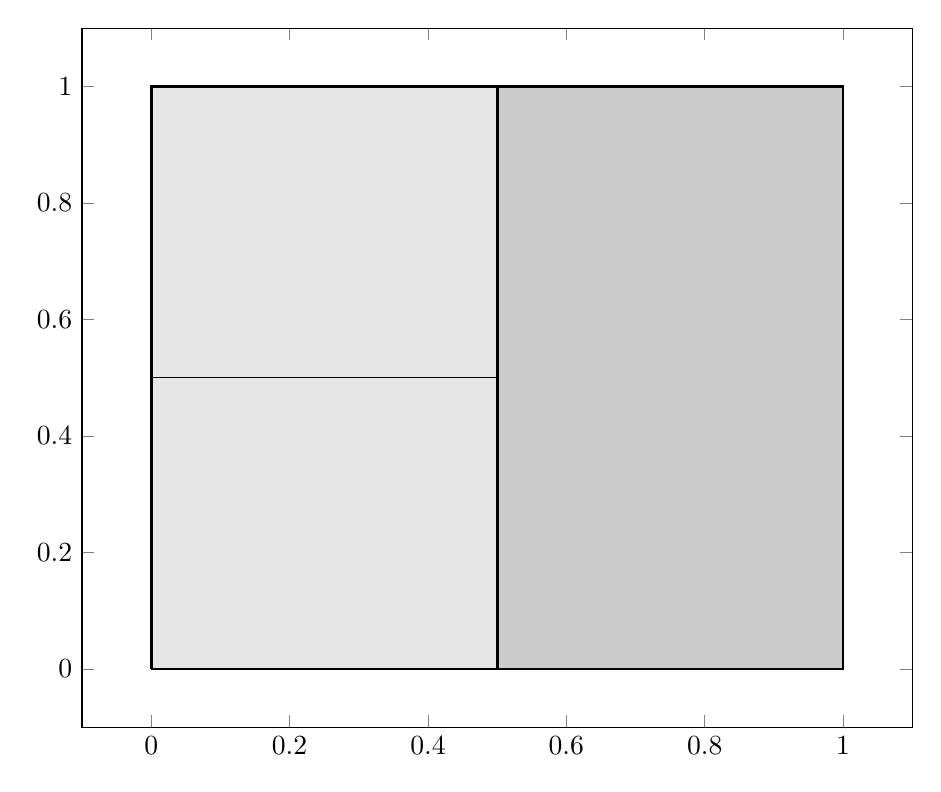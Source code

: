 \begin{tikzpicture}%
\begin{axis}[width=1\textwidth]%
\addplot[fill=gray!20,line width=1pt] coordinates {%
(0.0,0.0)%
(0.0,0.03)%
(0.0,0.059)%
(0.0,0.086)%
(0.0,0.113)%
(0.0,0.139)%
(0.0,0.163)%
(0.0,0.187)%
(0.0,0.209)%
(0.0,0.231)%
(0.0,0.252)%
(0.0,0.272)%
(0.0,0.292)%
(0.0,0.311)%
(0.0,0.329)%
(0.0,0.347)%
(0.0,0.365)%
(0.0,0.382)%
(0.0,0.398)%
(0.0,0.414)%
(0.0,0.43)%
(0.0,0.446)%
(0.0,0.462)%
(0.0,0.477)%
(0.0,0.492)%
(0.0,0.508)%
(0.0,0.523)%
(0.0,0.538)%
(0.0,0.554)%
(0.0,0.57)%
(0.0,0.586)%
(0.0,0.602)%
(0.0,0.618)%
(0.0,0.635)%
(0.0,0.653)%
(0.0,0.671)%
(0.0,0.689)%
(0.0,0.708)%
(0.0,0.728)%
(0.0,0.748)%
(0.0,0.769)%
(0.0,0.791)%
(0.0,0.813)%
(0.0,0.837)%
(0.0,0.861)%
(0.0,0.887)%
(0.0,0.914)%
(0.0,0.941)%
(0.0,0.97)%
(0.0,1.0)%
(0.0,1.0)%
(0.012,1.0)%
(0.024,1.0)%
(0.037,1.0)%
(0.049,1.0)%
(0.061,1.0)%
(0.073,1.0)%
(0.085,1.0)%
(0.098,1.0)%
(0.11,1.0)%
(0.122,1.0)%
(0.134,1.0)%
(0.145,1.0)%
(0.157,1.0)%
(0.169,1.0)%
(0.181,1.0)%
(0.192,1.0)%
(0.204,1.0)%
(0.215,1.0)%
(0.227,1.0)%
(0.238,1.0)%
(0.249,1.0)%
(0.26,1.0)%
(0.271,1.0)%
(0.282,1.0)%
(0.293,1.0)%
(0.303,1.0)%
(0.314,1.0)%
(0.324,1.0)%
(0.334,1.0)%
(0.344,1.0)%
(0.354,1.0)%
(0.364,1.0)%
(0.374,1.0)%
(0.383,1.0)%
(0.392,1.0)%
(0.401,1.0)%
(0.41,1.0)%
(0.419,1.0)%
(0.427,1.0)%
(0.435,1.0)%
(0.443,1.0)%
(0.451,1.0)%
(0.459,1.0)%
(0.466,1.0)%
(0.474,1.0)%
(0.481,1.0)%
(0.487,1.0)%
(0.494,1.0)%
(0.5,1.0)%
(0.5,1.0)%
(0.5,0.97)%
(0.5,0.941)%
(0.5,0.914)%
(0.5,0.887)%
(0.5,0.861)%
(0.5,0.837)%
(0.5,0.813)%
(0.5,0.791)%
(0.5,0.769)%
(0.5,0.748)%
(0.5,0.728)%
(0.5,0.708)%
(0.5,0.689)%
(0.5,0.671)%
(0.5,0.653)%
(0.5,0.635)%
(0.5,0.618)%
(0.5,0.602)%
(0.5,0.586)%
(0.5,0.57)%
(0.5,0.554)%
(0.5,0.538)%
(0.5,0.523)%
(0.5,0.508)%
(0.5,0.492)%
(0.5,0.477)%
(0.5,0.462)%
(0.5,0.446)%
(0.5,0.43)%
(0.5,0.414)%
(0.5,0.398)%
(0.5,0.382)%
(0.5,0.365)%
(0.5,0.347)%
(0.5,0.329)%
(0.5,0.311)%
(0.5,0.292)%
(0.5,0.272)%
(0.5,0.252)%
(0.5,0.231)%
(0.5,0.209)%
(0.5,0.187)%
(0.5,0.163)%
(0.5,0.139)%
(0.5,0.113)%
(0.5,0.086)%
(0.5,0.059)%
(0.5,0.03)%
(0.5,0.0)%
(0.5,0.0)%
(0.494,0.0)%
(0.487,0.0)%
(0.481,0.0)%
(0.474,0.0)%
(0.466,0.0)%
(0.459,0.0)%
(0.451,0.0)%
(0.443,0.0)%
(0.435,0.0)%
(0.427,0.0)%
(0.419,0.0)%
(0.41,0.0)%
(0.401,0.0)%
(0.392,0.0)%
(0.383,0.0)%
(0.374,0.0)%
(0.364,0.0)%
(0.354,0.0)%
(0.344,0.0)%
(0.334,0.0)%
(0.324,0.0)%
(0.314,0.0)%
(0.303,0.0)%
(0.293,0.0)%
(0.282,0.0)%
(0.271,0.0)%
(0.26,0.0)%
(0.249,0.0)%
(0.238,0.0)%
(0.227,0.0)%
(0.215,0.0)%
(0.204,0.0)%
(0.192,0.0)%
(0.181,0.0)%
(0.169,0.0)%
(0.157,0.0)%
(0.145,0.0)%
(0.134,0.0)%
(0.122,0.0)%
(0.11,0.0)%
(0.098,0.0)%
(0.085,0.0)%
(0.073,0.0)%
(0.061,0.0)%
(0.049,0.0)%
(0.037,0.0)%
(0.024,0.0)%
(0.012,0.0)%
(0.0,0.0)%
};%
%
%
\addplot[solid] coordinates {%
(0.0,0.5)%
(0.012,0.5)%
(0.024,0.5)%
(0.037,0.5)%
(0.049,0.5)%
(0.061,0.5)%
(0.073,0.5)%
(0.085,0.5)%
(0.098,0.5)%
(0.11,0.5)%
(0.122,0.5)%
(0.134,0.5)%
(0.145,0.5)%
(0.157,0.5)%
(0.169,0.5)%
(0.181,0.5)%
(0.192,0.5)%
(0.204,0.5)%
(0.215,0.5)%
(0.227,0.5)%
(0.238,0.5)%
(0.249,0.5)%
(0.26,0.5)%
(0.271,0.5)%
(0.282,0.5)%
(0.293,0.5)%
(0.303,0.5)%
(0.314,0.5)%
(0.324,0.5)%
(0.334,0.5)%
(0.344,0.5)%
(0.354,0.5)%
(0.364,0.5)%
(0.374,0.5)%
(0.383,0.5)%
(0.392,0.5)%
(0.401,0.5)%
(0.41,0.5)%
(0.419,0.5)%
(0.427,0.5)%
(0.435,0.5)%
(0.443,0.5)%
(0.451,0.5)%
(0.459,0.5)%
(0.466,0.5)%
(0.474,0.5)%
(0.481,0.5)%
(0.487,0.5)%
(0.494,0.5)%
(0.5,0.5)%
};%
%
%
\addplot[fill=gray!40,line width=1pt] coordinates {%
(0.5,0.0)%
(0.5,0.02)%
(0.5,0.041)%
(0.5,0.061)%
(0.5,0.082)%
(0.5,0.102)%
(0.5,0.122)%
(0.5,0.143)%
(0.5,0.163)%
(0.5,0.184)%
(0.5,0.204)%
(0.5,0.224)%
(0.5,0.245)%
(0.5,0.265)%
(0.5,0.286)%
(0.5,0.306)%
(0.5,0.327)%
(0.5,0.347)%
(0.5,0.367)%
(0.5,0.388)%
(0.5,0.408)%
(0.5,0.429)%
(0.5,0.449)%
(0.5,0.469)%
(0.5,0.49)%
(0.5,0.51)%
(0.5,0.531)%
(0.5,0.551)%
(0.5,0.571)%
(0.5,0.592)%
(0.5,0.612)%
(0.5,0.633)%
(0.5,0.653)%
(0.5,0.673)%
(0.5,0.694)%
(0.5,0.714)%
(0.5,0.735)%
(0.5,0.755)%
(0.5,0.776)%
(0.5,0.796)%
(0.5,0.816)%
(0.5,0.837)%
(0.5,0.857)%
(0.5,0.878)%
(0.5,0.898)%
(0.5,0.918)%
(0.5,0.939)%
(0.5,0.959)%
(0.5,0.98)%
(0.5,1.0)%
(0.5,1.0)%
(0.506,1.0)%
(0.513,1.0)%
(0.519,1.0)%
(0.526,1.0)%
(0.534,1.0)%
(0.541,1.0)%
(0.549,1.0)%
(0.557,1.0)%
(0.565,1.0)%
(0.573,1.0)%
(0.581,1.0)%
(0.59,1.0)%
(0.599,1.0)%
(0.608,1.0)%
(0.617,1.0)%
(0.626,1.0)%
(0.636,1.0)%
(0.646,1.0)%
(0.656,1.0)%
(0.666,1.0)%
(0.676,1.0)%
(0.686,1.0)%
(0.697,1.0)%
(0.707,1.0)%
(0.718,1.0)%
(0.729,1.0)%
(0.74,1.0)%
(0.751,1.0)%
(0.762,1.0)%
(0.773,1.0)%
(0.785,1.0)%
(0.796,1.0)%
(0.808,1.0)%
(0.819,1.0)%
(0.831,1.0)%
(0.843,1.0)%
(0.855,1.0)%
(0.866,1.0)%
(0.878,1.0)%
(0.89,1.0)%
(0.902,1.0)%
(0.915,1.0)%
(0.927,1.0)%
(0.939,1.0)%
(0.951,1.0)%
(0.963,1.0)%
(0.976,1.0)%
(0.988,1.0)%
(1.0,1.0)%
(1.0,1.0)%
(1.0,0.98)%
(1.0,0.959)%
(1.0,0.939)%
(1.0,0.918)%
(1.0,0.898)%
(1.0,0.878)%
(1.0,0.857)%
(1.0,0.837)%
(1.0,0.816)%
(1.0,0.796)%
(1.0,0.776)%
(1.0,0.755)%
(1.0,0.735)%
(1.0,0.714)%
(1.0,0.694)%
(1.0,0.673)%
(1.0,0.653)%
(1.0,0.633)%
(1.0,0.612)%
(1.0,0.592)%
(1.0,0.571)%
(1.0,0.551)%
(1.0,0.531)%
(1.0,0.51)%
(1.0,0.49)%
(1.0,0.469)%
(1.0,0.449)%
(1.0,0.429)%
(1.0,0.408)%
(1.0,0.388)%
(1.0,0.367)%
(1.0,0.347)%
(1.0,0.327)%
(1.0,0.306)%
(1.0,0.286)%
(1.0,0.265)%
(1.0,0.245)%
(1.0,0.224)%
(1.0,0.204)%
(1.0,0.184)%
(1.0,0.163)%
(1.0,0.143)%
(1.0,0.122)%
(1.0,0.102)%
(1.0,0.082)%
(1.0,0.061)%
(1.0,0.041)%
(1.0,0.02)%
(1.0,0.0)%
(1.0,0.0)%
(0.988,0.0)%
(0.976,0.0)%
(0.963,0.0)%
(0.951,0.0)%
(0.939,0.0)%
(0.927,0.0)%
(0.915,0.0)%
(0.902,0.0)%
(0.89,0.0)%
(0.878,0.0)%
(0.866,0.0)%
(0.855,0.0)%
(0.843,0.0)%
(0.831,0.0)%
(0.819,0.0)%
(0.808,0.0)%
(0.796,0.0)%
(0.785,0.0)%
(0.773,0.0)%
(0.762,0.0)%
(0.751,0.0)%
(0.74,0.0)%
(0.729,0.0)%
(0.718,0.0)%
(0.707,0.0)%
(0.697,0.0)%
(0.686,0.0)%
(0.676,0.0)%
(0.666,0.0)%
(0.656,0.0)%
(0.646,0.0)%
(0.636,0.0)%
(0.626,0.0)%
(0.617,0.0)%
(0.608,0.0)%
(0.599,0.0)%
(0.59,0.0)%
(0.581,0.0)%
(0.573,0.0)%
(0.565,0.0)%
(0.557,0.0)%
(0.549,0.0)%
(0.541,0.0)%
(0.534,0.0)%
(0.526,0.0)%
(0.519,0.0)%
(0.513,0.0)%
(0.506,0.0)%
(0.5,0.0)%
};%
%
%
\end{axis}%
\end{tikzpicture}%
